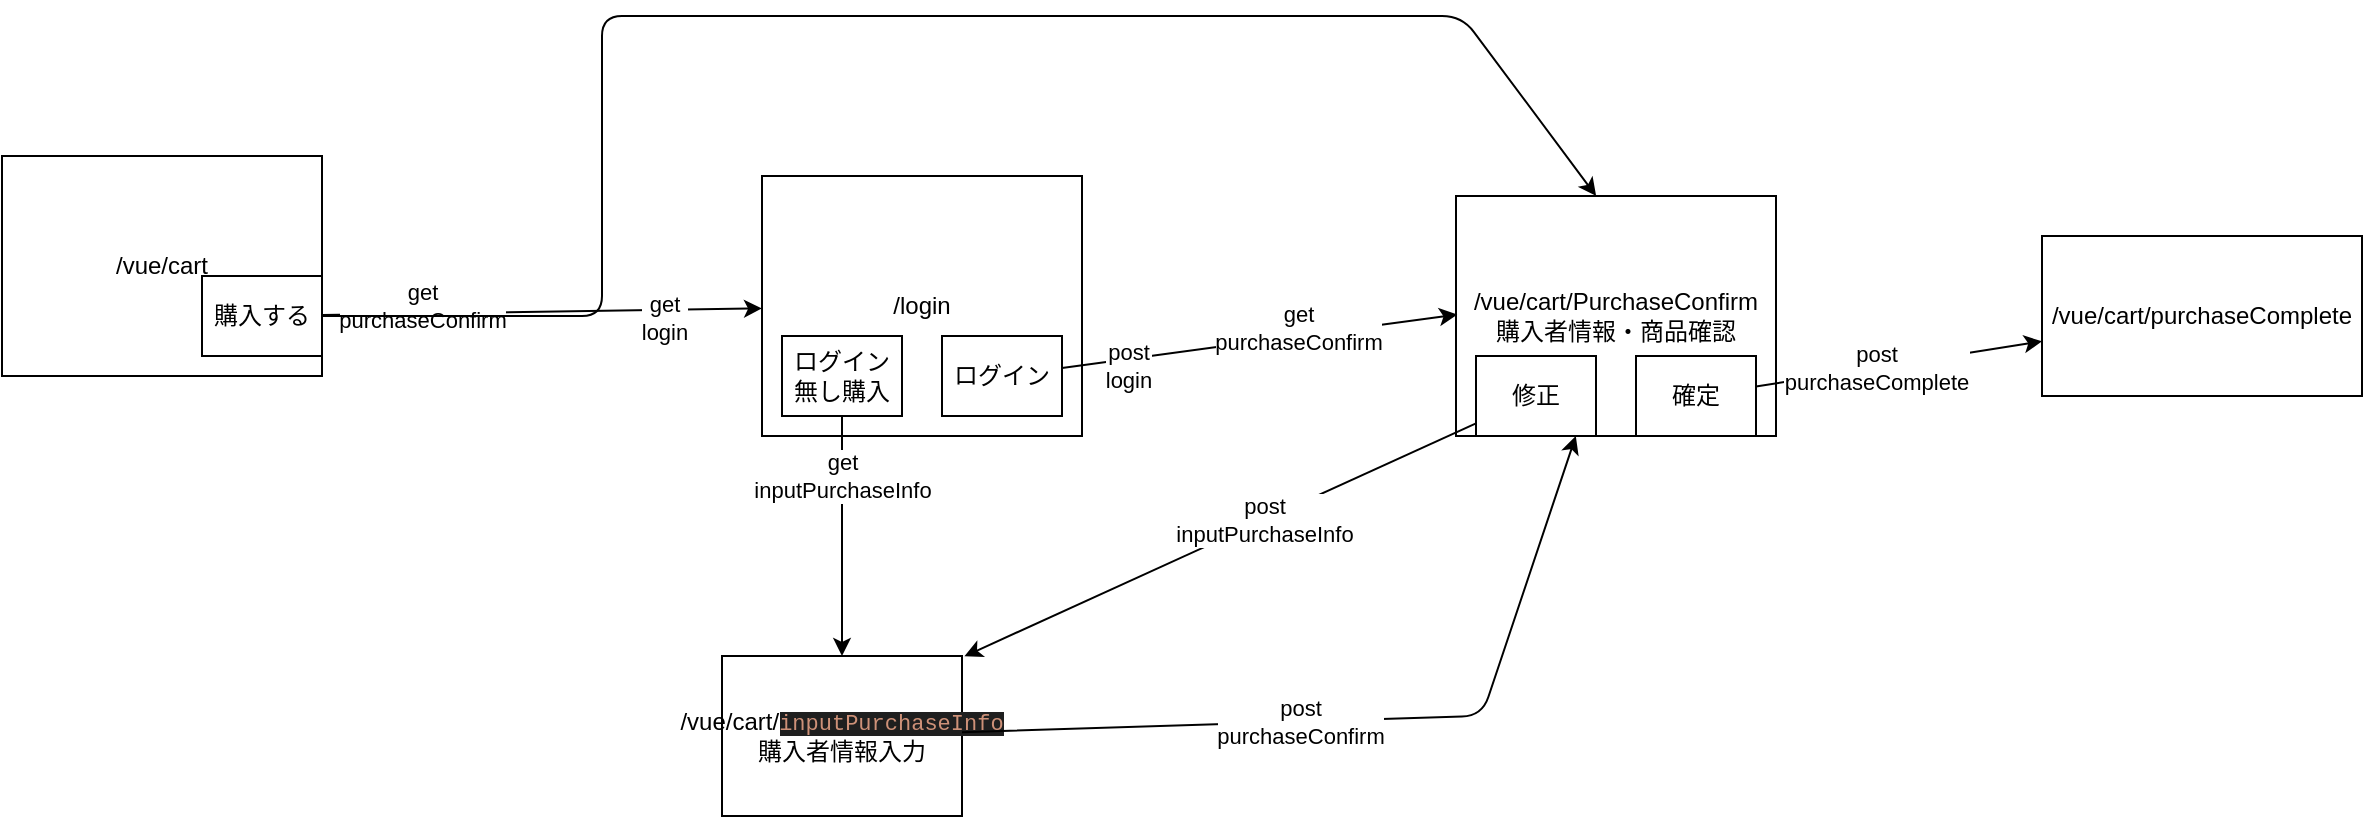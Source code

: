 <mxfile>
    <diagram id="MKTPZ0MQTkgO8NUzVNR1" name="ページ1">
        <mxGraphModel dx="1724" dy="579" grid="1" gridSize="10" guides="1" tooltips="1" connect="0" arrows="1" fold="1" page="1" pageScale="1" pageWidth="827" pageHeight="1169" math="0" shadow="0">
            <root>
                <mxCell id="0"/>
                <mxCell id="1" parent="0"/>
                <mxCell id="3" value="" style="edgeStyle=none;orthogonalLoop=1;jettySize=auto;html=1;" parent="1" source="114" target="6" edge="1">
                    <mxGeometry width="80" relative="1" as="geometry">
                        <mxPoint x="290" y="220" as="sourcePoint"/>
                        <mxPoint x="350" y="150" as="targetPoint"/>
                        <Array as="points"/>
                    </mxGeometry>
                </mxCell>
                <mxCell id="94" value="get&lt;br&gt;purchaseConfirm" style="edgeLabel;html=1;align=center;verticalAlign=middle;resizable=0;points=[];" parent="3" vertex="1" connectable="0">
                    <mxGeometry x="-0.172" relative="1" as="geometry">
                        <mxPoint x="-41" y="-3" as="offset"/>
                    </mxGeometry>
                </mxCell>
                <mxCell id="119" value="get&lt;br&gt;login" style="edgeLabel;html=1;align=center;verticalAlign=middle;resizable=0;points=[];" parent="3" vertex="1" connectable="0">
                    <mxGeometry x="0.739" y="-4" relative="1" as="geometry">
                        <mxPoint x="-21" as="offset"/>
                    </mxGeometry>
                </mxCell>
                <object label="/vue/cart" id="2">
                    <mxCell style="whiteSpace=wrap;html=1;" parent="1" vertex="1">
                        <mxGeometry x="-60" y="110" width="160" height="110" as="geometry"/>
                    </mxCell>
                </object>
                <mxCell id="95" style="edgeStyle=none;html=1;" parent="1" source="6" edge="1">
                    <mxGeometry relative="1" as="geometry">
                        <mxPoint x="370" y="160" as="targetPoint"/>
                    </mxGeometry>
                </mxCell>
                <object label="/login" id="6">
                    <mxCell style="whiteSpace=wrap;html=1;" parent="1" vertex="1">
                        <mxGeometry x="320" y="120" width="160" height="130" as="geometry"/>
                    </mxCell>
                </object>
                <mxCell id="91" value="/vue/cart/PurchaseConfirm&lt;br&gt;購入者情報・商品確認" style="rounded=0;whiteSpace=wrap;html=1;" parent="1" vertex="1">
                    <mxGeometry x="667" y="130" width="160" height="120" as="geometry"/>
                </mxCell>
                <mxCell id="96" value="/vue/cart/purchaseComplete" style="rounded=0;whiteSpace=wrap;html=1;" parent="1" vertex="1">
                    <mxGeometry x="960" y="150" width="160" height="80" as="geometry"/>
                </mxCell>
                <object label="/vue/cart/&lt;span style=&quot;color: rgb(206, 145, 120); background-color: rgb(31, 31, 31); font-family: Menlo, Monaco, &amp;quot;Courier New&amp;quot;, monospace; font-size: 11px;&quot;&gt;inputPurchaseInfo&lt;/span&gt;&lt;br&gt;購入者情報入力" id="97">
                    <mxCell style="whiteSpace=wrap;html=1;" parent="1" vertex="1">
                        <mxGeometry x="300" y="360" width="120" height="80" as="geometry"/>
                    </mxCell>
                </object>
                <mxCell id="98" value="" style="edgeStyle=none;orthogonalLoop=1;jettySize=auto;html=1;entryX=0.004;entryY=0.494;entryDx=0;entryDy=0;entryPerimeter=0;" parent="1" source="107" target="91" edge="1">
                    <mxGeometry width="80" relative="1" as="geometry">
                        <mxPoint x="550" y="210" as="sourcePoint"/>
                        <mxPoint x="560" y="160" as="targetPoint"/>
                        <Array as="points"/>
                    </mxGeometry>
                </mxCell>
                <mxCell id="99" value="get&lt;br&gt;purchaseConfirm" style="edgeLabel;html=1;align=center;verticalAlign=middle;resizable=0;points=[];" parent="98" vertex="1" connectable="0">
                    <mxGeometry x="-0.172" relative="1" as="geometry">
                        <mxPoint x="36" y="-9" as="offset"/>
                    </mxGeometry>
                </mxCell>
                <mxCell id="120" value="post&lt;br&gt;login" style="edgeLabel;html=1;align=center;verticalAlign=middle;resizable=0;points=[];" parent="98" vertex="1" connectable="0">
                    <mxGeometry x="-0.673" y="-3" relative="1" as="geometry">
                        <mxPoint as="offset"/>
                    </mxGeometry>
                </mxCell>
                <mxCell id="100" value="" style="edgeStyle=none;orthogonalLoop=1;jettySize=auto;html=1;" parent="1" source="106" target="97" edge="1">
                    <mxGeometry width="80" relative="1" as="geometry">
                        <mxPoint x="390" y="280" as="sourcePoint"/>
                        <mxPoint x="270" y="310" as="targetPoint"/>
                        <Array as="points"/>
                    </mxGeometry>
                </mxCell>
                <mxCell id="101" value="get&lt;br&gt;inputPurchaseInfo" style="edgeLabel;html=1;align=center;verticalAlign=middle;resizable=0;points=[];" parent="100" vertex="1" connectable="0">
                    <mxGeometry x="-0.172" relative="1" as="geometry">
                        <mxPoint y="-20" as="offset"/>
                    </mxGeometry>
                </mxCell>
                <mxCell id="102" value="" style="edgeStyle=none;orthogonalLoop=1;jettySize=auto;html=1;" parent="1" source="104" target="96" edge="1">
                    <mxGeometry width="80" relative="1" as="geometry">
                        <mxPoint x="493.72" y="170.48" as="sourcePoint"/>
                        <mxPoint x="610.64" y="169.52" as="targetPoint"/>
                        <Array as="points"/>
                    </mxGeometry>
                </mxCell>
                <mxCell id="103" value="post&lt;br&gt;purchaseComplete" style="edgeLabel;html=1;align=center;verticalAlign=middle;resizable=0;points=[];" parent="102" vertex="1" connectable="0">
                    <mxGeometry x="-0.172" relative="1" as="geometry">
                        <mxPoint as="offset"/>
                    </mxGeometry>
                </mxCell>
                <object label="確定" id="104">
                    <mxCell style="whiteSpace=wrap;html=1;" parent="1" vertex="1">
                        <mxGeometry x="757" y="210" width="60" height="40" as="geometry"/>
                    </mxCell>
                </object>
                <object label="修正" id="105">
                    <mxCell style="whiteSpace=wrap;html=1;" parent="1" vertex="1">
                        <mxGeometry x="677" y="210" width="60" height="40" as="geometry"/>
                    </mxCell>
                </object>
                <object label="ログイン無し購入" id="106">
                    <mxCell style="whiteSpace=wrap;html=1;" parent="1" vertex="1">
                        <mxGeometry x="330" y="200" width="60" height="40" as="geometry"/>
                    </mxCell>
                </object>
                <object label="ログイン" id="107">
                    <mxCell style="whiteSpace=wrap;html=1;" parent="1" vertex="1">
                        <mxGeometry x="410" y="200" width="60" height="40" as="geometry"/>
                    </mxCell>
                </object>
                <mxCell id="109" value="" style="edgeStyle=none;orthogonalLoop=1;jettySize=auto;html=1;entryX=1.01;entryY=0.002;entryDx=0;entryDy=0;entryPerimeter=0;" parent="1" source="105" target="97" edge="1">
                    <mxGeometry width="80" relative="1" as="geometry">
                        <mxPoint x="480" y="222.395" as="sourcePoint"/>
                        <mxPoint x="610.64" y="189.28" as="targetPoint"/>
                        <Array as="points"/>
                    </mxGeometry>
                </mxCell>
                <mxCell id="110" value="post&lt;br&gt;inputPurchaseInfo" style="edgeLabel;html=1;align=center;verticalAlign=middle;resizable=0;points=[];" parent="109" vertex="1" connectable="0">
                    <mxGeometry x="-0.172" relative="1" as="geometry">
                        <mxPoint as="offset"/>
                    </mxGeometry>
                </mxCell>
                <mxCell id="112" value="" style="edgeStyle=none;orthogonalLoop=1;jettySize=auto;html=1;" parent="1" source="97" target="91" edge="1">
                    <mxGeometry width="80" relative="1" as="geometry">
                        <mxPoint x="520.002" y="435" as="sourcePoint"/>
                        <mxPoint x="701.82" y="310" as="targetPoint"/>
                        <Array as="points">
                            <mxPoint x="680" y="390"/>
                        </Array>
                    </mxGeometry>
                </mxCell>
                <mxCell id="113" value="post&lt;br&gt;purchaseConfirm" style="edgeLabel;html=1;align=center;verticalAlign=middle;resizable=0;points=[];" parent="112" vertex="1" connectable="0">
                    <mxGeometry x="-0.172" relative="1" as="geometry">
                        <mxPoint as="offset"/>
                    </mxGeometry>
                </mxCell>
                <object label="購入する" id="114">
                    <mxCell style="whiteSpace=wrap;html=1;" parent="1" vertex="1">
                        <mxGeometry x="40" y="170" width="60" height="40" as="geometry"/>
                    </mxCell>
                </object>
                <mxCell id="116" value="" style="edgeStyle=none;orthogonalLoop=1;jettySize=auto;html=1;entryX=0.438;entryY=0;entryDx=0;entryDy=0;entryPerimeter=0;" parent="1" source="114" target="91" edge="1">
                    <mxGeometry width="80" relative="1" as="geometry">
                        <mxPoint x="200" y="199.375" as="sourcePoint"/>
                        <mxPoint x="330" y="196.667" as="targetPoint"/>
                        <Array as="points">
                            <mxPoint x="240" y="190"/>
                            <mxPoint x="240" y="40"/>
                            <mxPoint x="670" y="40"/>
                        </Array>
                    </mxGeometry>
                </mxCell>
            </root>
        </mxGraphModel>
    </diagram>
</mxfile>